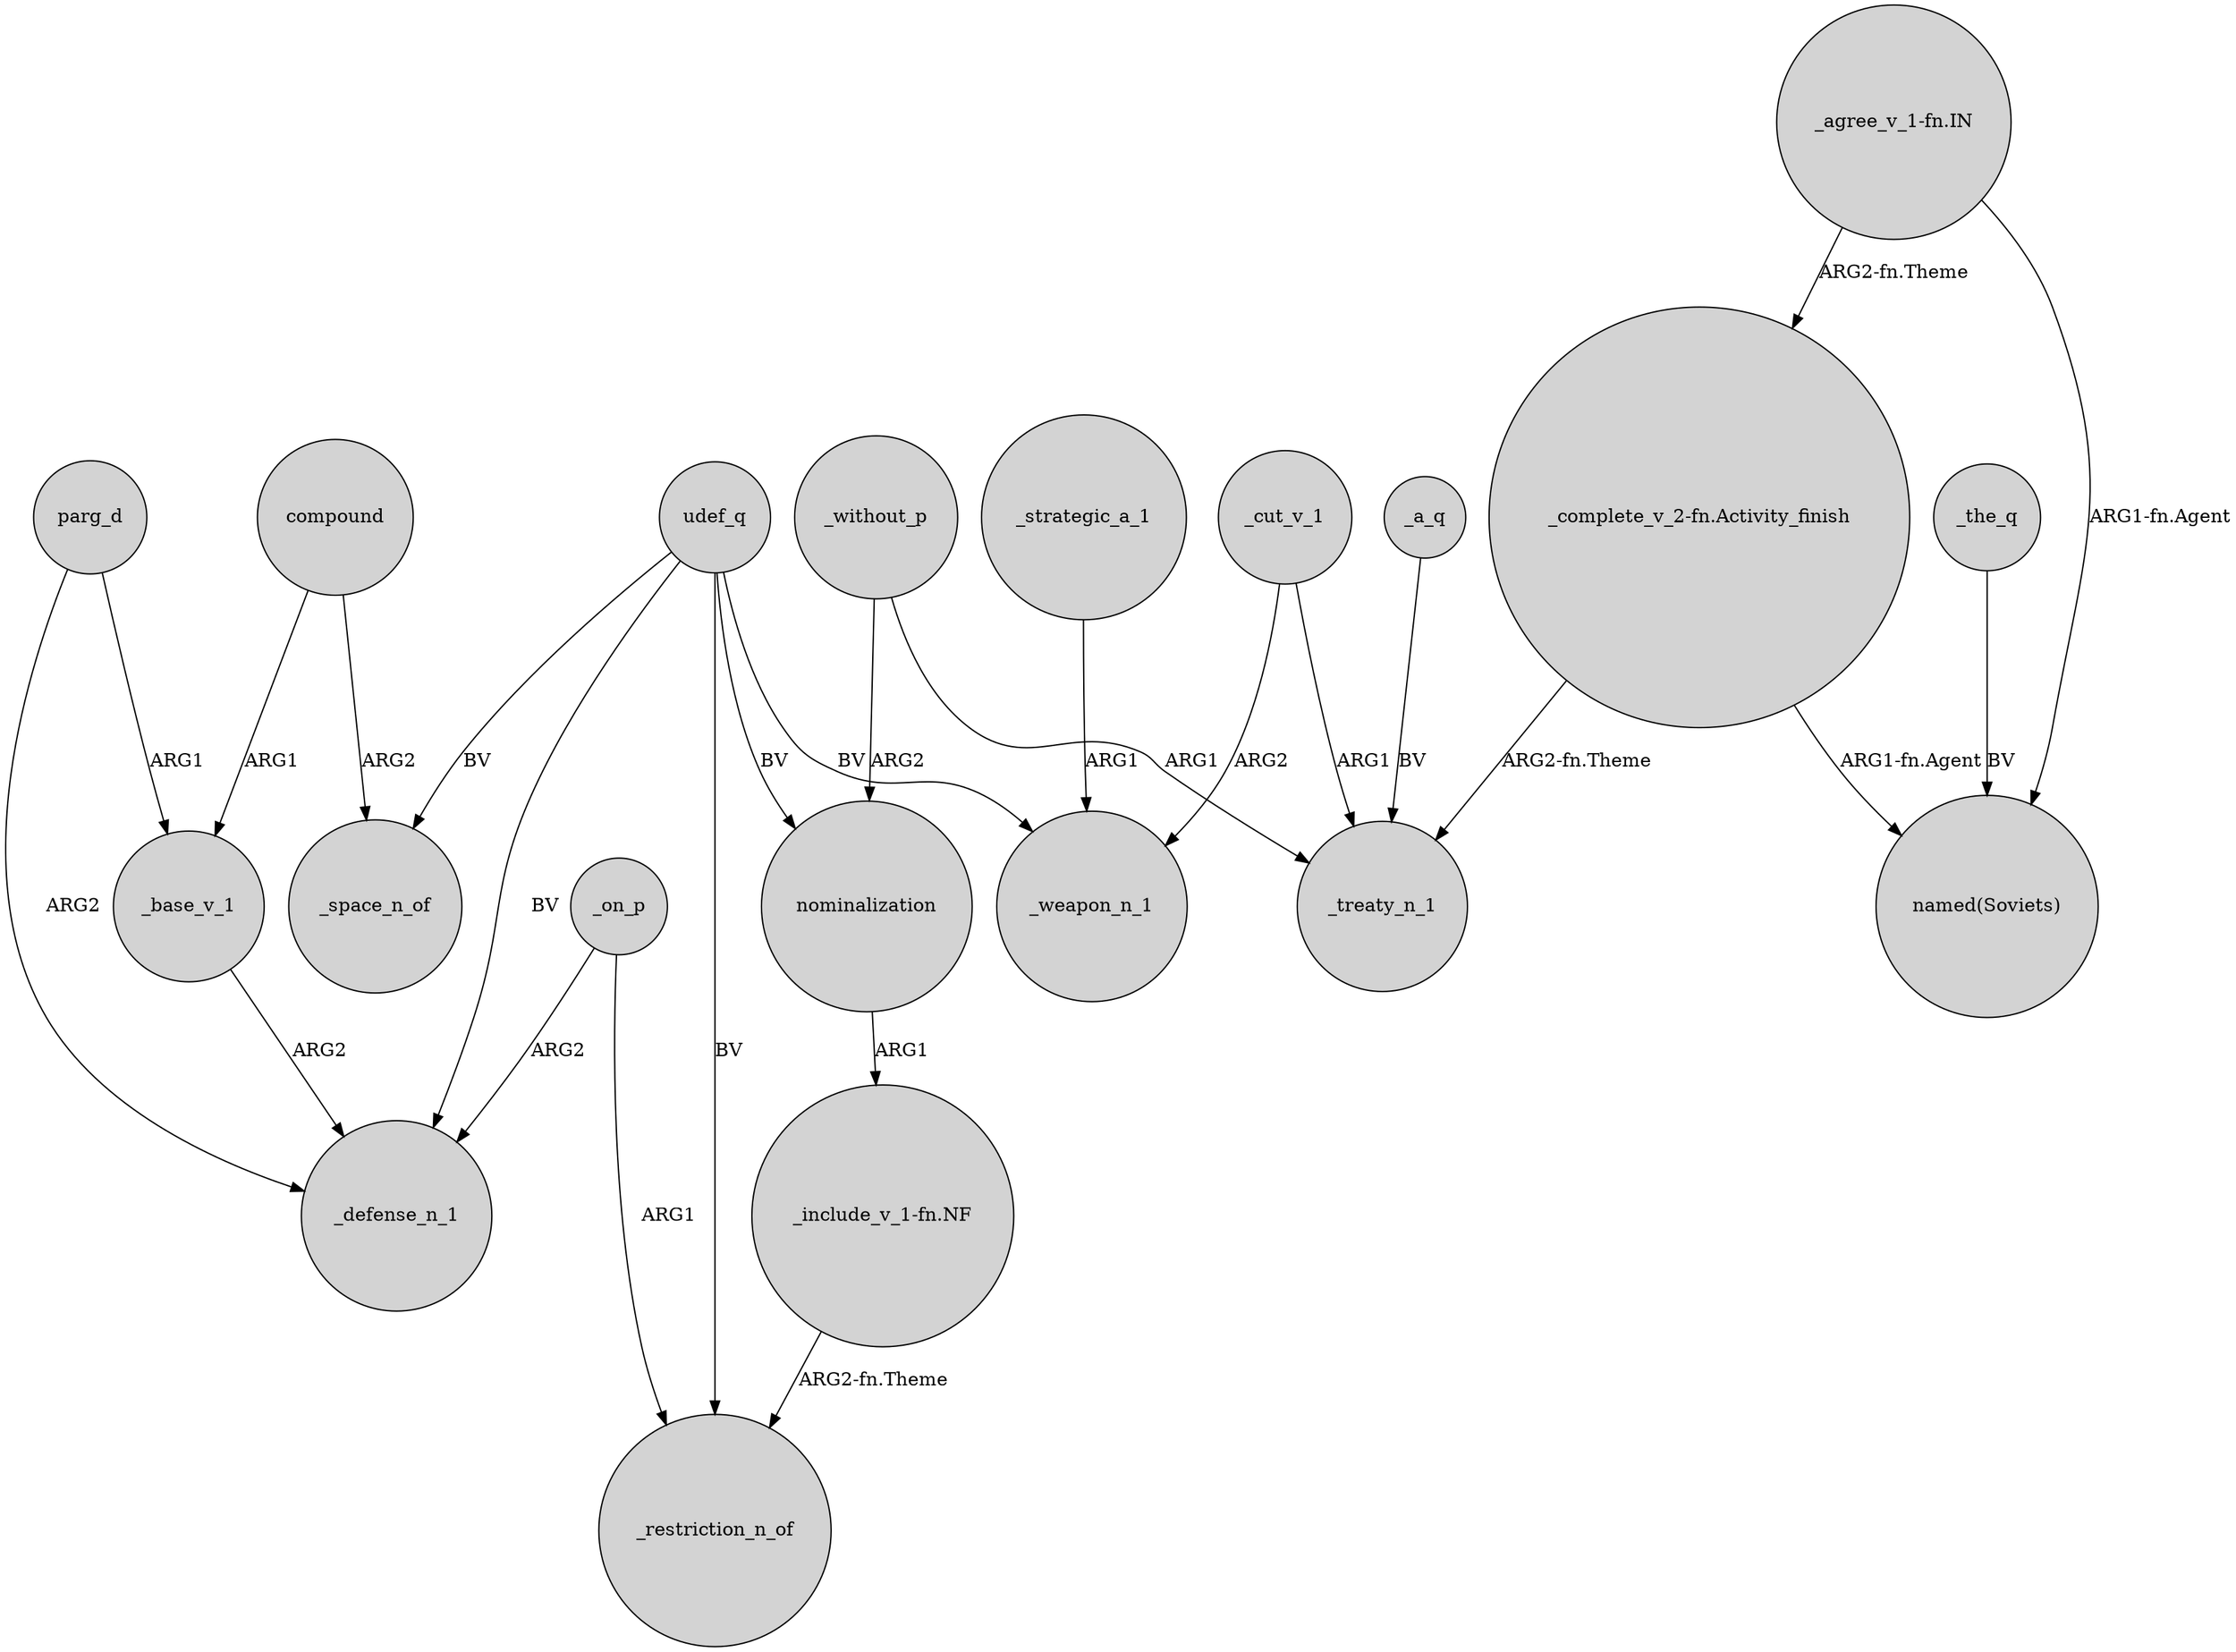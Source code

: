 digraph {
	node [shape=circle style=filled]
	_cut_v_1 -> _weapon_n_1 [label=ARG2]
	_without_p -> _treaty_n_1 [label=ARG1]
	parg_d -> _defense_n_1 [label=ARG2]
	_cut_v_1 -> _treaty_n_1 [label=ARG1]
	udef_q -> _weapon_n_1 [label=BV]
	udef_q -> _restriction_n_of [label=BV]
	_base_v_1 -> _defense_n_1 [label=ARG2]
	_on_p -> _defense_n_1 [label=ARG2]
	compound -> _space_n_of [label=ARG2]
	"_agree_v_1-fn.IN" -> "_complete_v_2-fn.Activity_finish" [label="ARG2-fn.Theme"]
	_the_q -> "named(Soviets)" [label=BV]
	udef_q -> _defense_n_1 [label=BV]
	udef_q -> _space_n_of [label=BV]
	"_complete_v_2-fn.Activity_finish" -> "named(Soviets)" [label="ARG1-fn.Agent"]
	"_agree_v_1-fn.IN" -> "named(Soviets)" [label="ARG1-fn.Agent"]
	compound -> _base_v_1 [label=ARG1]
	"_complete_v_2-fn.Activity_finish" -> _treaty_n_1 [label="ARG2-fn.Theme"]
	"_include_v_1-fn.NF" -> _restriction_n_of [label="ARG2-fn.Theme"]
	udef_q -> nominalization [label=BV]
	_without_p -> nominalization [label=ARG2]
	_a_q -> _treaty_n_1 [label=BV]
	parg_d -> _base_v_1 [label=ARG1]
	_strategic_a_1 -> _weapon_n_1 [label=ARG1]
	nominalization -> "_include_v_1-fn.NF" [label=ARG1]
	_on_p -> _restriction_n_of [label=ARG1]
}
